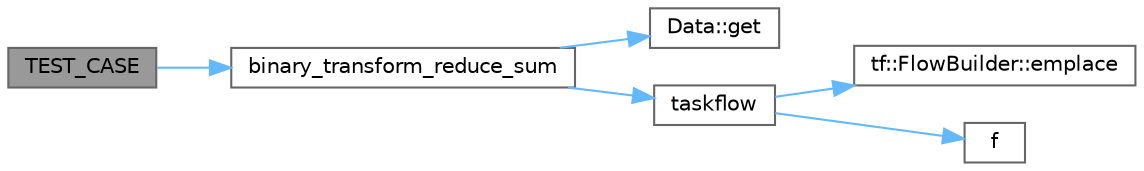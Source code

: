 digraph "TEST_CASE"
{
 // LATEX_PDF_SIZE
  bgcolor="transparent";
  edge [fontname=Helvetica,fontsize=10,labelfontname=Helvetica,labelfontsize=10];
  node [fontname=Helvetica,fontsize=10,shape=box,height=0.2,width=0.4];
  rankdir="LR";
  Node1 [id="Node000001",label="TEST_CASE",height=0.2,width=0.4,color="gray40", fillcolor="grey60", style="filled", fontcolor="black",tooltip=" "];
  Node1 -> Node2 [id="edge6_Node000001_Node000002",color="steelblue1",style="solid",tooltip=" "];
  Node2 [id="Node000002",label="binary_transform_reduce_sum",height=0.2,width=0.4,color="grey40", fillcolor="white", style="filled",URL="$test__reduce_8cpp.html#aaefc86e041af12492b110068b46cdb14",tooltip=" "];
  Node2 -> Node3 [id="edge7_Node000002_Node000003",color="steelblue1",style="solid",tooltip=" "];
  Node3 [id="Node000003",label="Data::get",height=0.2,width=0.4,color="grey40", fillcolor="white", style="filled",URL="$class_data.html#ac94c5dfc2415464d9e46a6cbc74caba8",tooltip=" "];
  Node2 -> Node4 [id="edge8_Node000002_Node000004",color="steelblue1",style="solid",tooltip=" "];
  Node4 [id="Node000004",label="taskflow",height=0.2,width=0.4,color="grey40", fillcolor="white", style="filled",URL="$sandbox_2jacobi_2taskflow_8cpp.html#a47af48e377b7c0ac855c12acd5b69b1e",tooltip=" "];
  Node4 -> Node5 [id="edge9_Node000004_Node000005",color="steelblue1",style="solid",tooltip=" "];
  Node5 [id="Node000005",label="tf::FlowBuilder::emplace",height=0.2,width=0.4,color="grey40", fillcolor="white", style="filled",URL="$classtf_1_1_flow_builder.html#a60d7a666cab71ecfa3010b2efb0d6b57",tooltip="creates a static task"];
  Node4 -> Node6 [id="edge10_Node000004_Node000006",color="steelblue1",style="solid",tooltip=" "];
  Node6 [id="Node000006",label="f",height=0.2,width=0.4,color="grey40", fillcolor="white", style="filled",URL="$cxx11__tensor__map_8cpp.html#a7f507fea02198f6cb81c86640c7b1a4e",tooltip=" "];
}
